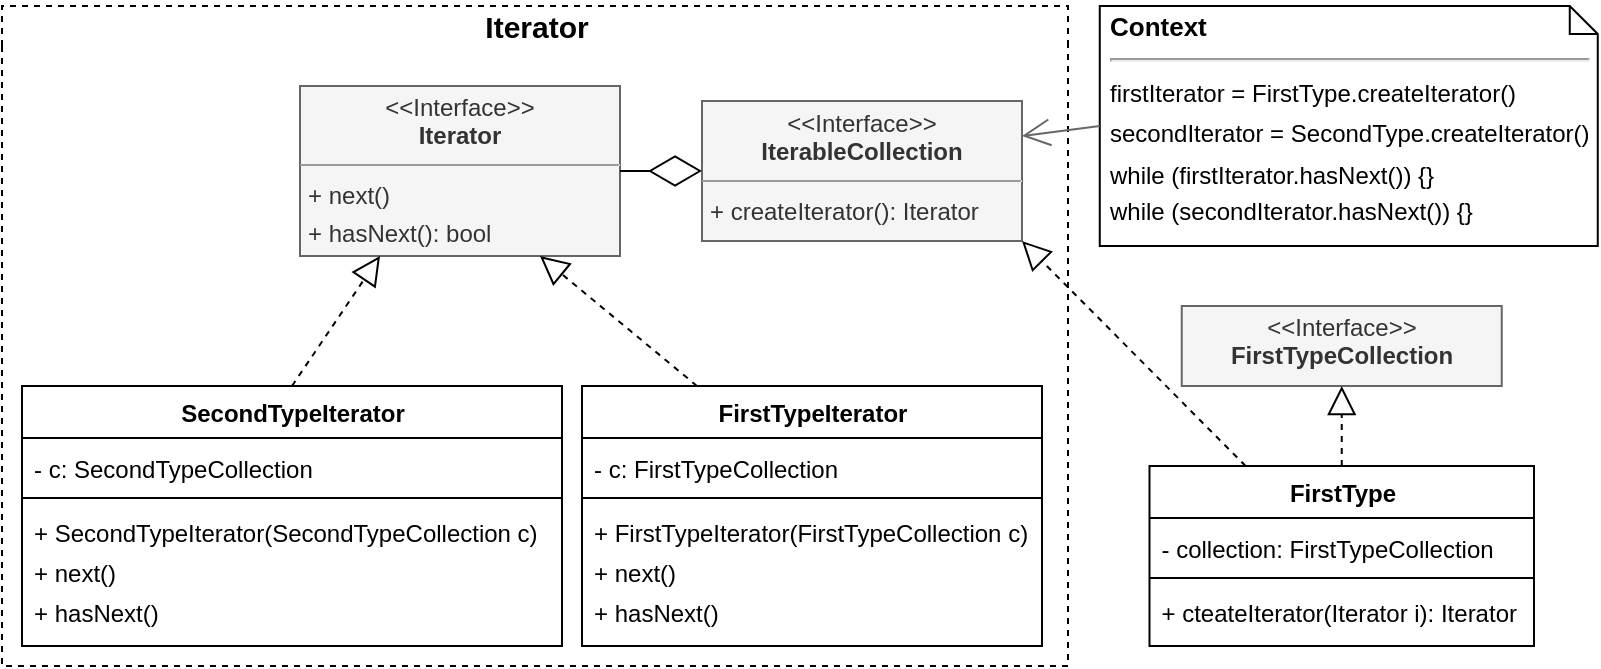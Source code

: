 <mxfile version="13.7.3" type="device"><diagram id="jLlU1lBuCeP3tthLv_jH" name="Страница 1"><mxGraphModel dx="1086" dy="806" grid="0" gridSize="10" guides="1" tooltips="1" connect="1" arrows="1" fold="1" page="0" pageScale="1" pageWidth="827" pageHeight="1169" math="0" shadow="0"><root><mxCell id="0"/><mxCell id="1" parent="0"/><mxCell id="g0EkcncXWj6dxdz7tFiJ-17" value="Iterator" style="swimlane;html=1;horizontal=1;startSize=20;fillColor=none;strokeColor=#000000;rounded=0;comic=0;fontSize=15;dashed=1;swimlaneLine=0;shadow=0;glass=0;perimeterSpacing=0;labelBackgroundColor=none;collapsible=0;" vertex="1" parent="1"><mxGeometry x="10" y="20" width="533" height="330" as="geometry"><mxRectangle x="110" y="60" width="100" height="20" as="alternateBounds"/></mxGeometry></mxCell><mxCell id="g0EkcncXWj6dxdz7tFiJ-18" value="&lt;p style=&quot;margin: 4px 0px 0px ; text-align: center ; line-height: 120%&quot;&gt;&lt;span&gt;&amp;lt;&amp;lt;Interface&amp;gt;&amp;gt;&lt;/span&gt;&lt;br&gt;&lt;b&gt;Iterator&lt;/b&gt;&lt;/p&gt;&lt;hr size=&quot;1&quot;&gt;&lt;p style=&quot;margin: 0px 0px 0px 4px ; line-height: 160%&quot;&gt;+ next()&lt;/p&gt;&lt;p style=&quot;margin: 0px 0px 0px 4px ; line-height: 160%&quot;&gt;+ hasNext(): bool&lt;/p&gt;" style="verticalAlign=top;align=left;overflow=fill;fontSize=12;fontFamily=Helvetica;html=1;rounded=0;shadow=0;glass=0;comic=0;labelBackgroundColor=none;labelBorderColor=none;imageAspect=1;noLabel=0;portConstraintRotation=0;snapToPoint=0;container=1;dropTarget=1;collapsible=0;autosize=0;spacingLeft=0;spacingRight=0;fontStyle=0;fillColor=#f5f5f5;strokeColor=#666666;fontColor=#333333;" vertex="1" parent="g0EkcncXWj6dxdz7tFiJ-17"><mxGeometry x="149" y="40" width="160" height="85" as="geometry"/></mxCell><mxCell id="g0EkcncXWj6dxdz7tFiJ-19" value="&lt;p style=&quot;margin: 4px 0px 0px ; text-align: center ; line-height: 120%&quot;&gt;&lt;span&gt;&amp;lt;&amp;lt;Interface&amp;gt;&amp;gt;&lt;/span&gt;&lt;br&gt;&lt;b&gt;IterableCollection&lt;/b&gt;&lt;/p&gt;&lt;hr size=&quot;1&quot;&gt;&lt;p style=&quot;margin: 0px 0px 0px 4px ; line-height: 160%&quot;&gt;+ createIterator(): Iterator&lt;br&gt;&lt;/p&gt;" style="verticalAlign=top;align=left;overflow=fill;fontSize=12;fontFamily=Helvetica;html=1;rounded=0;shadow=0;glass=0;comic=0;labelBackgroundColor=none;labelBorderColor=none;imageAspect=1;noLabel=0;portConstraintRotation=0;snapToPoint=0;container=1;dropTarget=1;collapsible=0;autosize=0;spacingLeft=0;spacingRight=0;fontStyle=0;fillColor=#f5f5f5;strokeColor=#666666;fontColor=#333333;" vertex="1" parent="g0EkcncXWj6dxdz7tFiJ-17"><mxGeometry x="350" y="47.5" width="160" height="70" as="geometry"/></mxCell><mxCell id="g0EkcncXWj6dxdz7tFiJ-20" value="" style="endArrow=diamondThin;endFill=0;endSize=24;html=1;entryX=0;entryY=0.5;entryDx=0;entryDy=0;exitX=1;exitY=0.5;exitDx=0;exitDy=0;" edge="1" parent="g0EkcncXWj6dxdz7tFiJ-17" source="g0EkcncXWj6dxdz7tFiJ-18" target="g0EkcncXWj6dxdz7tFiJ-19"><mxGeometry width="160" relative="1" as="geometry"><mxPoint x="440" y="180" as="sourcePoint"/><mxPoint x="600" y="180" as="targetPoint"/></mxGeometry></mxCell><mxCell id="g0EkcncXWj6dxdz7tFiJ-21" value="&lt;p style=&quot;margin: 4px 0px 0px ; text-align: center ; line-height: 120%&quot;&gt;&lt;span&gt;&amp;lt;&amp;lt;Interface&amp;gt;&amp;gt;&lt;/span&gt;&lt;br&gt;&lt;b&gt;FirstTypeCollection&lt;/b&gt;&lt;/p&gt;&lt;p style=&quot;margin: 0px 0px 0px 4px ; line-height: 160%&quot;&gt;&lt;br&gt;&lt;/p&gt;" style="verticalAlign=top;align=left;overflow=fill;fontSize=12;fontFamily=Helvetica;html=1;rounded=0;shadow=0;glass=0;comic=0;labelBackgroundColor=none;labelBorderColor=none;imageAspect=1;noLabel=0;portConstraintRotation=0;snapToPoint=0;container=1;dropTarget=1;collapsible=0;autosize=0;spacingLeft=0;spacingRight=0;fontStyle=0;fillColor=#f5f5f5;strokeColor=#666666;fontColor=#333333;" vertex="1" parent="1"><mxGeometry x="599.87" y="170" width="160" height="40" as="geometry"/></mxCell><mxCell id="g0EkcncXWj6dxdz7tFiJ-22" value="" style="endArrow=block;dashed=1;endFill=0;endSize=12;html=1;exitX=0.25;exitY=0;exitDx=0;exitDy=0;entryX=1;entryY=1;entryDx=0;entryDy=0;" edge="1" parent="1" source="g0EkcncXWj6dxdz7tFiJ-1" target="g0EkcncXWj6dxdz7tFiJ-19"><mxGeometry width="160" relative="1" as="geometry"><mxPoint x="352" y="-4300" as="sourcePoint"/><mxPoint x="512" y="-4300" as="targetPoint"/></mxGeometry></mxCell><mxCell id="g0EkcncXWj6dxdz7tFiJ-23" value="" style="endArrow=block;dashed=1;endFill=0;endSize=12;html=1;exitX=0.5;exitY=0;exitDx=0;exitDy=0;entryX=0.5;entryY=1;entryDx=0;entryDy=0;" edge="1" parent="1" source="g0EkcncXWj6dxdz7tFiJ-1" target="g0EkcncXWj6dxdz7tFiJ-21"><mxGeometry width="160" relative="1" as="geometry"><mxPoint x="742" y="-4080" as="sourcePoint"/><mxPoint x="648" y="-4060" as="targetPoint"/></mxGeometry></mxCell><mxCell id="g0EkcncXWj6dxdz7tFiJ-24" value="&lt;p style=&quot;line-height: 20%&quot;&gt;Context&lt;br&gt;&lt;/p&gt;&lt;hr&gt;&lt;span style=&quot;font-size: 12px ; font-weight: 400 ; line-height: 170%&quot;&gt;firstIterator = FirstType.createIterator()&lt;br&gt;secondIterator = SecondType.createIterator()&lt;br&gt;&lt;/span&gt;&lt;font style=&quot;font-size: 12px&quot;&gt;&lt;span style=&quot;font-weight: normal ; line-height: 170%&quot;&gt;while (firstIterator.hasNext()) {}&lt;br&gt;&lt;/span&gt;&lt;/font&gt;&lt;span style=&quot;font-size: 12px ; font-weight: 400&quot;&gt;while (secondIterator.hasNext()) {}&lt;/span&gt;&lt;br&gt;&lt;p&gt;&lt;/p&gt;" style="shape=note;size=14;verticalAlign=top;align=left;spacingTop=-13;rounded=0;shadow=0;glass=0;comic=0;strokeColor=#000000;fillColor=none;fontSize=13;fontStyle=1;labelBorderColor=none;whiteSpace=wrap;html=1;spacingLeft=0;spacingBottom=0;spacingRight=0;spacing=5;labelBackgroundColor=none;" vertex="1" parent="1"><mxGeometry x="558.88" y="20" width="249" height="120" as="geometry"/></mxCell><mxCell id="g0EkcncXWj6dxdz7tFiJ-25" value="" style="endArrow=open;endFill=1;endSize=12;html=1;entryX=1;entryY=0.25;entryDx=0;entryDy=0;exitX=0;exitY=0.5;exitDx=0;exitDy=0;exitPerimeter=0;strokeColor=#666666;" edge="1" parent="1" source="g0EkcncXWj6dxdz7tFiJ-24" target="g0EkcncXWj6dxdz7tFiJ-19"><mxGeometry width="160" relative="1" as="geometry"><mxPoint x="389" y="-4330" as="sourcePoint"/><mxPoint x="549" y="-4330" as="targetPoint"/></mxGeometry></mxCell><mxCell id="g0EkcncXWj6dxdz7tFiJ-26" value="" style="endArrow=block;dashed=1;endFill=0;endSize=12;html=1;exitX=0.25;exitY=0;exitDx=0;exitDy=0;entryX=0.75;entryY=1;entryDx=0;entryDy=0;" edge="1" parent="1" source="g0EkcncXWj6dxdz7tFiJ-11" target="g0EkcncXWj6dxdz7tFiJ-18"><mxGeometry width="160" relative="1" as="geometry"><mxPoint x="123" y="40" as="sourcePoint"/><mxPoint x="283" y="40" as="targetPoint"/></mxGeometry></mxCell><mxCell id="g0EkcncXWj6dxdz7tFiJ-27" value="" style="endArrow=block;dashed=1;endFill=0;endSize=12;html=1;entryX=0.25;entryY=1;entryDx=0;entryDy=0;exitX=0.5;exitY=0;exitDx=0;exitDy=0;" edge="1" parent="1" source="g0EkcncXWj6dxdz7tFiJ-5" target="g0EkcncXWj6dxdz7tFiJ-18"><mxGeometry width="160" relative="1" as="geometry"><mxPoint x="422" y="30" as="sourcePoint"/><mxPoint x="342" y="70" as="targetPoint"/></mxGeometry></mxCell><mxCell id="g0EkcncXWj6dxdz7tFiJ-1" value="FirstType" style="swimlane;fontStyle=1;align=center;verticalAlign=top;childLayout=stackLayout;horizontal=1;startSize=26;horizontalStack=0;resizeParent=1;resizeParentMax=0;resizeLast=0;collapsible=0;marginBottom=0;rounded=0;shadow=0;glass=0;comic=0;strokeWidth=1;fontSize=12;labelBackgroundColor=none;fillColor=#ffffff;html=1;" vertex="1" parent="1"><mxGeometry x="583.75" y="250" width="192.25" height="90" as="geometry"/></mxCell><mxCell id="g0EkcncXWj6dxdz7tFiJ-2" value="- collection: FirstTypeCollection" style="text;strokeColor=none;fillColor=none;align=left;verticalAlign=top;spacingLeft=4;spacingRight=4;overflow=hidden;rotatable=0;points=[[0,0.5],[1,0.5]];portConstraint=eastwest;spacingTop=2;" vertex="1" parent="g0EkcncXWj6dxdz7tFiJ-1"><mxGeometry y="26" width="192.25" height="26" as="geometry"/></mxCell><mxCell id="g0EkcncXWj6dxdz7tFiJ-3" value="" style="line;strokeWidth=1;fillColor=none;align=left;verticalAlign=middle;spacingTop=-1;spacingLeft=3;spacingRight=3;rotatable=0;labelPosition=right;points=[];portConstraint=eastwest;" vertex="1" parent="g0EkcncXWj6dxdz7tFiJ-1"><mxGeometry y="52" width="192.25" height="8" as="geometry"/></mxCell><mxCell id="g0EkcncXWj6dxdz7tFiJ-4" value="+ cteateIterator(Iterator i): Iterator" style="text;strokeColor=none;fillColor=none;align=left;verticalAlign=top;spacingLeft=4;spacingRight=4;overflow=hidden;rotatable=0;points=[[0,0.5],[1,0.5]];portConstraint=eastwest;" vertex="1" parent="g0EkcncXWj6dxdz7tFiJ-1"><mxGeometry y="60" width="192.25" height="30" as="geometry"/></mxCell><mxCell id="g0EkcncXWj6dxdz7tFiJ-5" value="SecondTypeIterator" style="swimlane;fontStyle=1;align=center;verticalAlign=top;childLayout=stackLayout;horizontal=1;startSize=26;horizontalStack=0;resizeParent=1;resizeParentMax=0;resizeLast=0;collapsible=0;marginBottom=0;rounded=0;shadow=0;glass=0;comic=0;strokeWidth=1;fontSize=12;labelBackgroundColor=none;fillColor=#ffffff;html=1;" vertex="1" parent="1"><mxGeometry x="20" y="210" width="270" height="130" as="geometry"/></mxCell><mxCell id="g0EkcncXWj6dxdz7tFiJ-6" value="- c: SecondTypeCollection" style="text;strokeColor=none;fillColor=none;align=left;verticalAlign=top;spacingLeft=4;spacingRight=4;overflow=hidden;rotatable=0;points=[[0,0.5],[1,0.5]];portConstraint=eastwest;spacingTop=2;" vertex="1" parent="g0EkcncXWj6dxdz7tFiJ-5"><mxGeometry y="26" width="270" height="26" as="geometry"/></mxCell><mxCell id="g0EkcncXWj6dxdz7tFiJ-7" value="" style="line;strokeWidth=1;fillColor=none;align=left;verticalAlign=middle;spacingTop=-1;spacingLeft=3;spacingRight=3;rotatable=0;labelPosition=right;points=[];portConstraint=eastwest;" vertex="1" parent="g0EkcncXWj6dxdz7tFiJ-5"><mxGeometry y="52" width="270" height="8" as="geometry"/></mxCell><mxCell id="g0EkcncXWj6dxdz7tFiJ-8" value="+ SecondTypeIterator(SecondTypeCollection c)" style="text;strokeColor=none;fillColor=none;align=left;verticalAlign=top;spacingLeft=4;spacingRight=4;overflow=hidden;rotatable=0;points=[[0,0.5],[1,0.5]];portConstraint=eastwest;" vertex="1" parent="g0EkcncXWj6dxdz7tFiJ-5"><mxGeometry y="60" width="270" height="20" as="geometry"/></mxCell><mxCell id="g0EkcncXWj6dxdz7tFiJ-9" value="+ next()" style="text;strokeColor=none;fillColor=none;align=left;verticalAlign=top;spacingLeft=4;spacingRight=4;overflow=hidden;rotatable=0;points=[[0,0.5],[1,0.5]];portConstraint=eastwest;" vertex="1" parent="g0EkcncXWj6dxdz7tFiJ-5"><mxGeometry y="80" width="270" height="20" as="geometry"/></mxCell><mxCell id="g0EkcncXWj6dxdz7tFiJ-10" value="+ hasNext()" style="text;strokeColor=none;fillColor=none;align=left;verticalAlign=top;spacingLeft=4;spacingRight=4;overflow=hidden;rotatable=0;points=[[0,0.5],[1,0.5]];portConstraint=eastwest;" vertex="1" parent="g0EkcncXWj6dxdz7tFiJ-5"><mxGeometry y="100" width="270" height="30" as="geometry"/></mxCell><mxCell id="g0EkcncXWj6dxdz7tFiJ-11" value="FirstTypeIterator" style="swimlane;fontStyle=1;align=center;verticalAlign=top;childLayout=stackLayout;horizontal=1;startSize=26;horizontalStack=0;resizeParent=1;resizeParentMax=0;resizeLast=0;collapsible=0;marginBottom=0;rounded=0;shadow=0;glass=0;comic=0;strokeWidth=1;fontSize=12;labelBackgroundColor=none;fillColor=#ffffff;html=1;" vertex="1" parent="1"><mxGeometry x="300" y="210" width="230" height="130" as="geometry"/></mxCell><mxCell id="g0EkcncXWj6dxdz7tFiJ-12" value="- c: FirstTypeCollection" style="text;strokeColor=none;fillColor=none;align=left;verticalAlign=top;spacingLeft=4;spacingRight=4;overflow=hidden;rotatable=0;points=[[0,0.5],[1,0.5]];portConstraint=eastwest;spacingTop=2;" vertex="1" parent="g0EkcncXWj6dxdz7tFiJ-11"><mxGeometry y="26" width="230" height="26" as="geometry"/></mxCell><mxCell id="g0EkcncXWj6dxdz7tFiJ-13" value="" style="line;strokeWidth=1;fillColor=none;align=left;verticalAlign=middle;spacingTop=-1;spacingLeft=3;spacingRight=3;rotatable=0;labelPosition=right;points=[];portConstraint=eastwest;" vertex="1" parent="g0EkcncXWj6dxdz7tFiJ-11"><mxGeometry y="52" width="230" height="8" as="geometry"/></mxCell><mxCell id="g0EkcncXWj6dxdz7tFiJ-14" value="+ FirstTypeIterator(FirstTypeCollection c)" style="text;strokeColor=none;fillColor=none;align=left;verticalAlign=top;spacingLeft=4;spacingRight=4;overflow=hidden;rotatable=0;points=[[0,0.5],[1,0.5]];portConstraint=eastwest;" vertex="1" parent="g0EkcncXWj6dxdz7tFiJ-11"><mxGeometry y="60" width="230" height="20" as="geometry"/></mxCell><mxCell id="g0EkcncXWj6dxdz7tFiJ-15" value="+ next()" style="text;strokeColor=none;fillColor=none;align=left;verticalAlign=top;spacingLeft=4;spacingRight=4;overflow=hidden;rotatable=0;points=[[0,0.5],[1,0.5]];portConstraint=eastwest;" vertex="1" parent="g0EkcncXWj6dxdz7tFiJ-11"><mxGeometry y="80" width="230" height="20" as="geometry"/></mxCell><mxCell id="g0EkcncXWj6dxdz7tFiJ-16" value="+ hasNext()" style="text;strokeColor=none;fillColor=none;align=left;verticalAlign=top;spacingLeft=4;spacingRight=4;overflow=hidden;rotatable=0;points=[[0,0.5],[1,0.5]];portConstraint=eastwest;" vertex="1" parent="g0EkcncXWj6dxdz7tFiJ-11"><mxGeometry y="100" width="230" height="30" as="geometry"/></mxCell></root></mxGraphModel></diagram></mxfile>